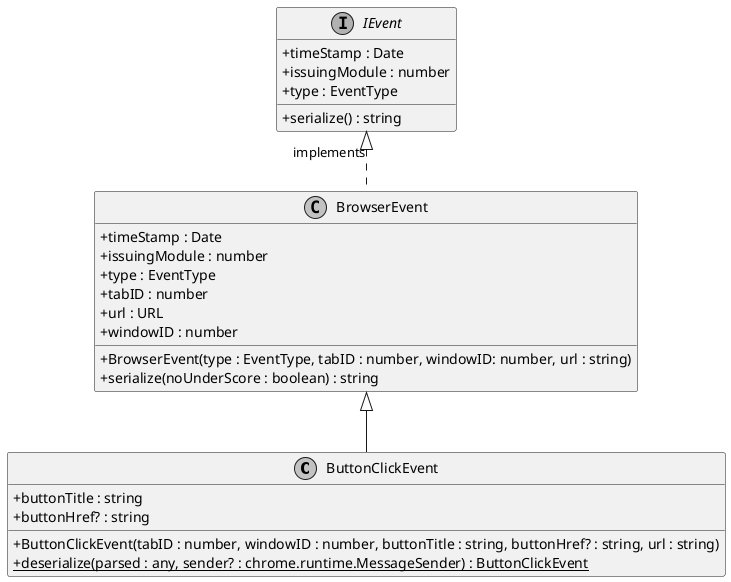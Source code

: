 @startuml
skinparam linetype ortho
skinparam monochrome true
skinparam classAttributeIconSize 0
class ButtonClickEvent extends BrowserEvent {
    + buttonTitle : string
    + buttonHref? : string
    + ButtonClickEvent(tabID : number, windowID : number, buttonTitle : string, buttonHref? : string, url : string)
    + {static} deserialize(parsed : any, sender? : chrome.runtime.MessageSender) : ButtonClickEvent
}
interface IEvent {
    + timeStamp : Date
    + issuingModule : number
    + type : EventType
    + serialize() : string
}

IEvent <|.DOWN. BrowserEvent : implements
class BrowserEvent {
    + BrowserEvent(type : EventType, tabID : number, windowID: number, url : string)
    + timeStamp : Date
    + issuingModule : number
    + type : EventType
    + tabID : number
    + url : URL
    + windowID : number
    + serialize(noUnderScore : boolean) : string
}
@enduml
